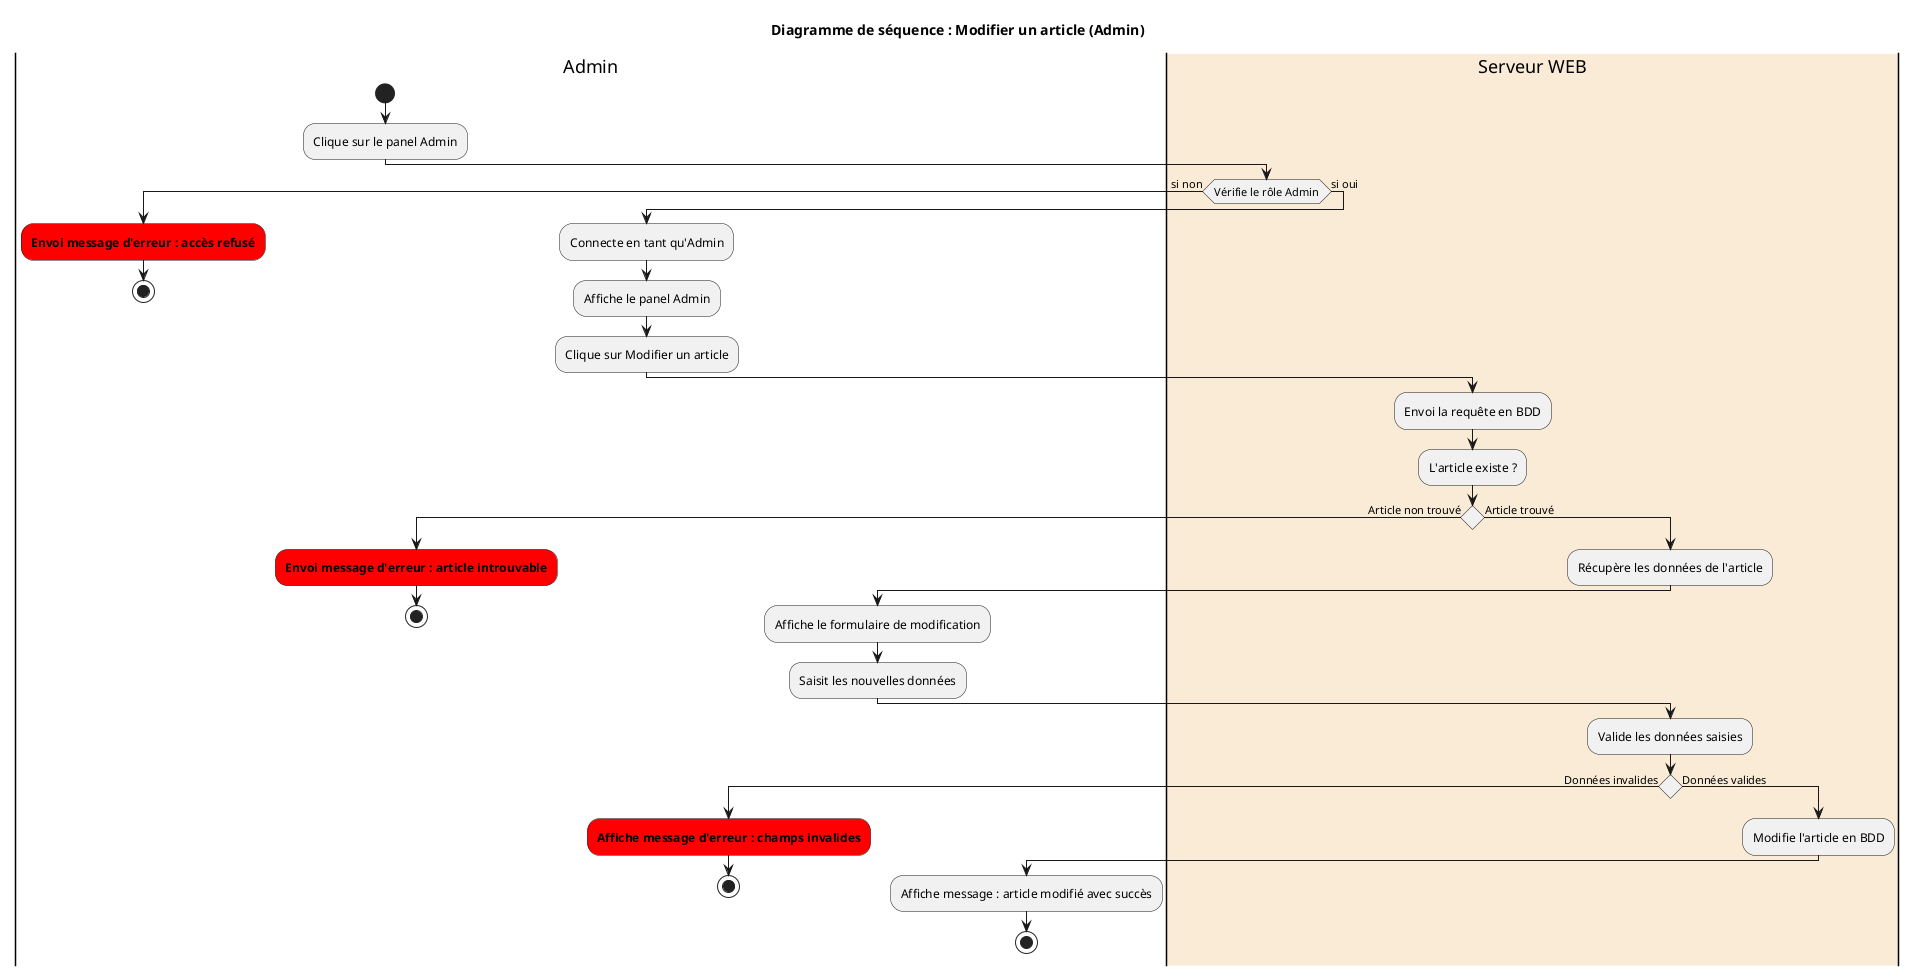 @startuml Diagmodif
title Diagramme de séquence : Modifier un article (Admin)

|Admin|
start
:Clique sur le panel Admin;
|#AntiqueWhite|Serveur WEB|
if (Vérifie le rôle Admin) is (si non) then
  |Admin|
  #red:**Envoi message d'erreur : accès refusé**;
  stop
else (si oui)
  :Connecte en tant qu'Admin;
  |Admin|
  :Affiche le panel Admin;
  :Clique sur Modifier un article;
  |Serveur WEB|
  :Envoi la requête en BDD;
  :L'article existe ?;
  if () is (Article non trouvé) then
    |Admin|
    #red:**Envoi message d'erreur : article introuvable**;
    stop
  else (Article trouvé)
    |Serveur WEB|
    :Récupère les données de l'article;
    |Admin|
    :Affiche le formulaire de modification;
    :Saisit les nouvelles données;
    |Serveur WEB|
    :Valide les données saisies;
    if () is (Données invalides) then
      |Admin|
      #red:**Affiche message d'erreur : champs invalides**;
      stop
    else (Données valides)
      |Serveur WEB|
      :Modifie l'article en BDD;
      |Admin|
      :Affiche message : article modifié avec succès;
      stop

      @enduml
